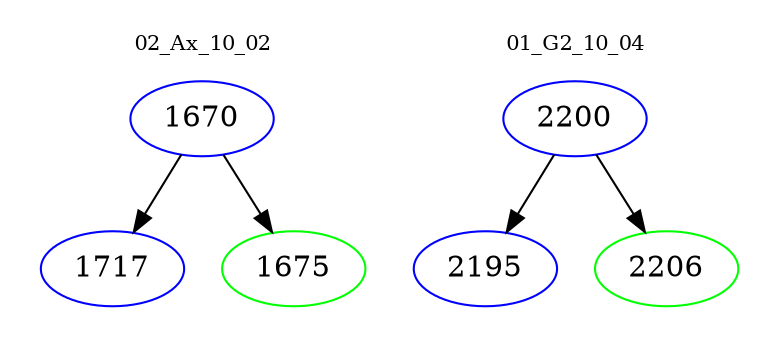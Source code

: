 digraph{
subgraph cluster_0 {
color = white
label = "02_Ax_10_02";
fontsize=10;
T0_1670 [label="1670", color="blue"]
T0_1670 -> T0_1717 [color="black"]
T0_1717 [label="1717", color="blue"]
T0_1670 -> T0_1675 [color="black"]
T0_1675 [label="1675", color="green"]
}
subgraph cluster_1 {
color = white
label = "01_G2_10_04";
fontsize=10;
T1_2200 [label="2200", color="blue"]
T1_2200 -> T1_2195 [color="black"]
T1_2195 [label="2195", color="blue"]
T1_2200 -> T1_2206 [color="black"]
T1_2206 [label="2206", color="green"]
}
}
